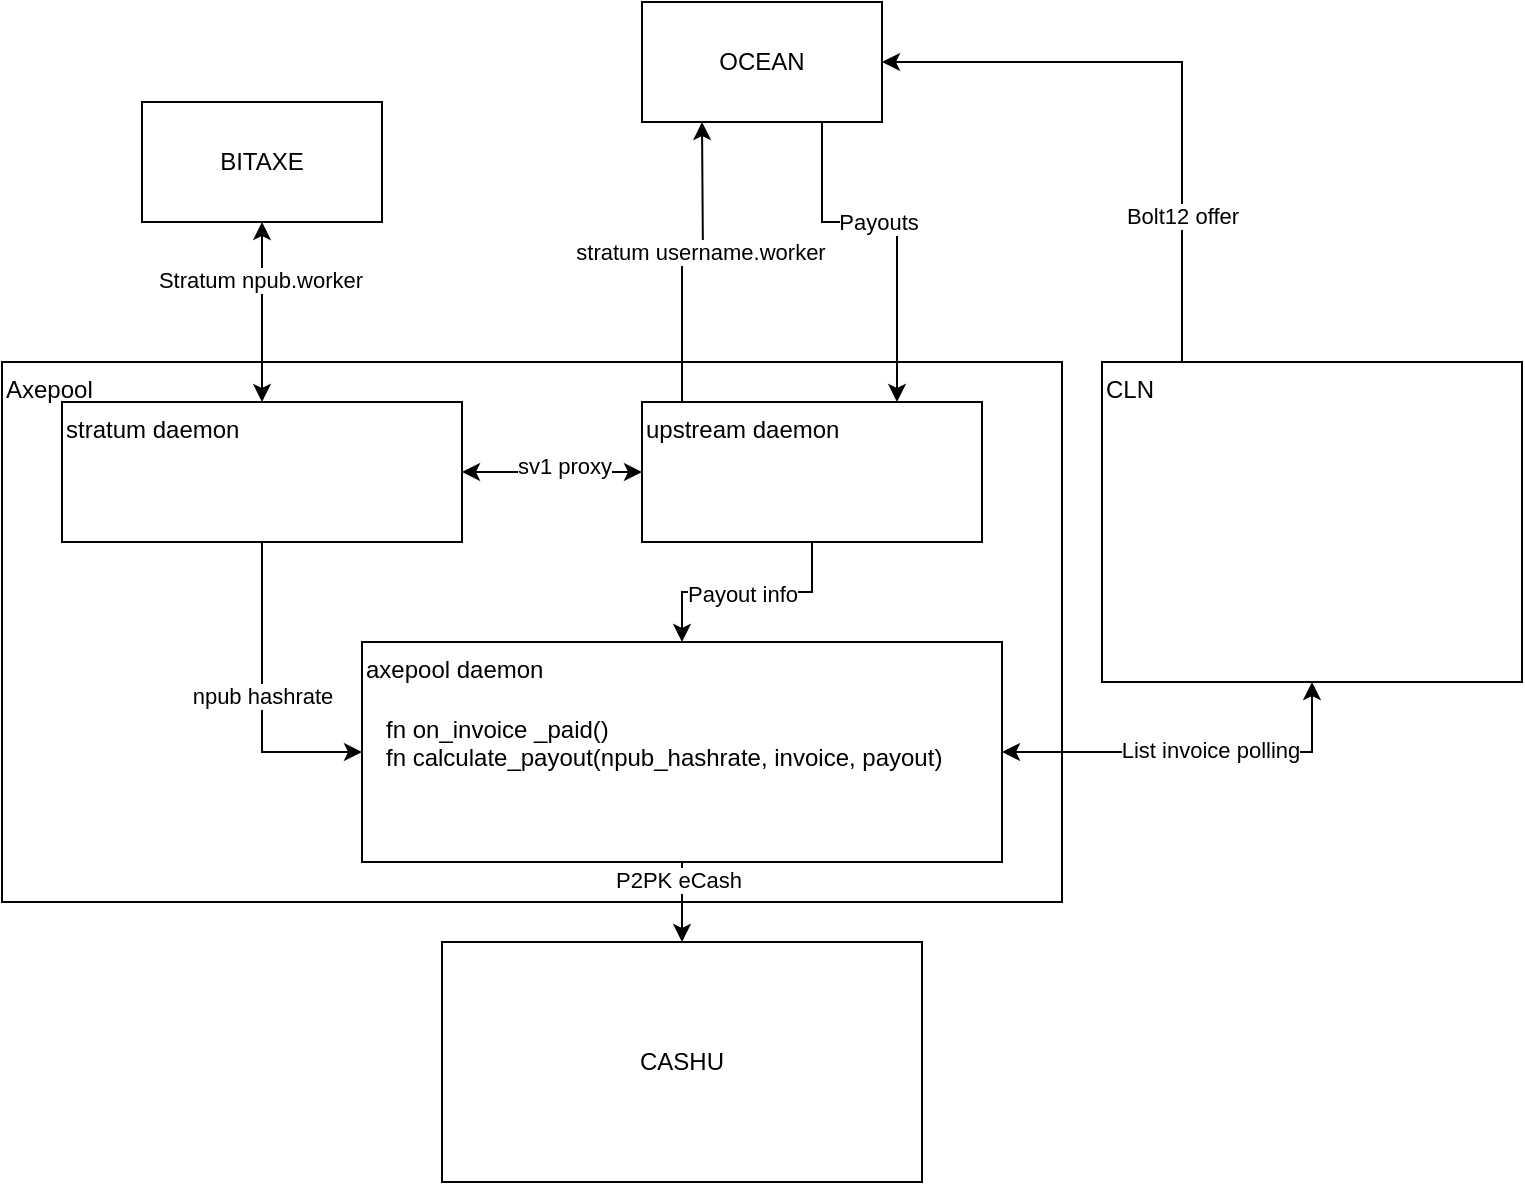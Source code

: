 <mxfile version="26.1.3">
  <diagram name="Page-1" id="P9VGByaE1s1Ts3q40vK-">
    <mxGraphModel dx="1242" dy="1926" grid="1" gridSize="10" guides="1" tooltips="1" connect="1" arrows="1" fold="1" page="1" pageScale="1" pageWidth="850" pageHeight="1100" math="0" shadow="0">
      <root>
        <mxCell id="0" />
        <mxCell id="1" parent="0" />
        <mxCell id="cMjAnOgMmpiW763B0mKw-20" value="Axepool" style="rounded=0;whiteSpace=wrap;html=1;align=left;verticalAlign=top;" vertex="1" parent="1">
          <mxGeometry x="10" y="160" width="530" height="270" as="geometry" />
        </mxCell>
        <mxCell id="cMjAnOgMmpiW763B0mKw-13" style="edgeStyle=orthogonalEdgeStyle;rounded=0;orthogonalLoop=1;jettySize=auto;html=1;exitX=1;exitY=0.5;exitDx=0;exitDy=0;entryX=0;entryY=0.5;entryDx=0;entryDy=0;startArrow=classic;startFill=1;endArrow=classic;endFill=1;" edge="1" parent="1" source="cMjAnOgMmpiW763B0mKw-1" target="cMjAnOgMmpiW763B0mKw-2">
          <mxGeometry relative="1" as="geometry" />
        </mxCell>
        <mxCell id="cMjAnOgMmpiW763B0mKw-14" value="sv1 proxy" style="edgeLabel;html=1;align=center;verticalAlign=middle;resizable=0;points=[];" vertex="1" connectable="0" parent="cMjAnOgMmpiW763B0mKw-13">
          <mxGeometry x="0.12" y="3" relative="1" as="geometry">
            <mxPoint as="offset" />
          </mxGeometry>
        </mxCell>
        <mxCell id="cMjAnOgMmpiW763B0mKw-16" style="edgeStyle=orthogonalEdgeStyle;rounded=0;orthogonalLoop=1;jettySize=auto;html=1;exitX=0.5;exitY=0;exitDx=0;exitDy=0;entryX=0.5;entryY=1;entryDx=0;entryDy=0;startArrow=classic;startFill=1;" edge="1" parent="1" source="cMjAnOgMmpiW763B0mKw-1" target="cMjAnOgMmpiW763B0mKw-15">
          <mxGeometry relative="1" as="geometry" />
        </mxCell>
        <mxCell id="cMjAnOgMmpiW763B0mKw-17" value="Stratum npub.worker" style="edgeLabel;html=1;align=center;verticalAlign=middle;resizable=0;points=[];" vertex="1" connectable="0" parent="cMjAnOgMmpiW763B0mKw-16">
          <mxGeometry x="0.357" y="1" relative="1" as="geometry">
            <mxPoint as="offset" />
          </mxGeometry>
        </mxCell>
        <mxCell id="cMjAnOgMmpiW763B0mKw-21" style="edgeStyle=orthogonalEdgeStyle;rounded=0;orthogonalLoop=1;jettySize=auto;html=1;exitX=0.5;exitY=1;exitDx=0;exitDy=0;entryX=0;entryY=0.5;entryDx=0;entryDy=0;" edge="1" parent="1" source="cMjAnOgMmpiW763B0mKw-1" target="cMjAnOgMmpiW763B0mKw-5">
          <mxGeometry relative="1" as="geometry" />
        </mxCell>
        <mxCell id="cMjAnOgMmpiW763B0mKw-22" value="npub hashrate" style="edgeLabel;html=1;align=center;verticalAlign=middle;resizable=0;points=[];" vertex="1" connectable="0" parent="cMjAnOgMmpiW763B0mKw-21">
          <mxGeometry x="-0.011" relative="1" as="geometry">
            <mxPoint as="offset" />
          </mxGeometry>
        </mxCell>
        <mxCell id="cMjAnOgMmpiW763B0mKw-1" value="stratum daemon" style="rounded=0;whiteSpace=wrap;html=1;align=left;verticalAlign=top;" vertex="1" parent="1">
          <mxGeometry x="40" y="180" width="200" height="70" as="geometry" />
        </mxCell>
        <mxCell id="cMjAnOgMmpiW763B0mKw-11" style="edgeStyle=orthogonalEdgeStyle;rounded=0;orthogonalLoop=1;jettySize=auto;html=1;exitX=0.5;exitY=0;exitDx=0;exitDy=0;entryX=0.5;entryY=1;entryDx=0;entryDy=0;" edge="1" parent="1">
          <mxGeometry relative="1" as="geometry">
            <mxPoint x="370" y="180" as="sourcePoint" />
            <mxPoint x="360" y="40" as="targetPoint" />
          </mxGeometry>
        </mxCell>
        <mxCell id="cMjAnOgMmpiW763B0mKw-12" value="stratum username.worker" style="edgeLabel;html=1;align=center;verticalAlign=middle;resizable=0;points=[];" vertex="1" connectable="0" parent="cMjAnOgMmpiW763B0mKw-11">
          <mxGeometry x="0.246" y="2" relative="1" as="geometry">
            <mxPoint as="offset" />
          </mxGeometry>
        </mxCell>
        <mxCell id="cMjAnOgMmpiW763B0mKw-28" style="edgeStyle=orthogonalEdgeStyle;rounded=0;orthogonalLoop=1;jettySize=auto;html=1;exitX=0.75;exitY=0;exitDx=0;exitDy=0;entryX=0.75;entryY=1;entryDx=0;entryDy=0;startArrow=classic;startFill=1;endArrow=none;" edge="1" parent="1" source="cMjAnOgMmpiW763B0mKw-2" target="cMjAnOgMmpiW763B0mKw-8">
          <mxGeometry relative="1" as="geometry">
            <Array as="points">
              <mxPoint x="458" y="90" />
              <mxPoint x="420" y="90" />
            </Array>
          </mxGeometry>
        </mxCell>
        <mxCell id="cMjAnOgMmpiW763B0mKw-29" value="Payouts" style="edgeLabel;html=1;align=center;verticalAlign=middle;resizable=0;points=[];" vertex="1" connectable="0" parent="cMjAnOgMmpiW763B0mKw-28">
          <mxGeometry x="0.119" relative="1" as="geometry">
            <mxPoint as="offset" />
          </mxGeometry>
        </mxCell>
        <mxCell id="cMjAnOgMmpiW763B0mKw-30" style="edgeStyle=orthogonalEdgeStyle;rounded=0;orthogonalLoop=1;jettySize=auto;html=1;exitX=0.5;exitY=1;exitDx=0;exitDy=0;entryX=0.5;entryY=0;entryDx=0;entryDy=0;" edge="1" parent="1" source="cMjAnOgMmpiW763B0mKw-2" target="cMjAnOgMmpiW763B0mKw-5">
          <mxGeometry relative="1" as="geometry" />
        </mxCell>
        <mxCell id="cMjAnOgMmpiW763B0mKw-31" value="Payout info" style="edgeLabel;html=1;align=center;verticalAlign=middle;resizable=0;points=[];" vertex="1" connectable="0" parent="cMjAnOgMmpiW763B0mKw-30">
          <mxGeometry x="0.04" y="1" relative="1" as="geometry">
            <mxPoint as="offset" />
          </mxGeometry>
        </mxCell>
        <mxCell id="cMjAnOgMmpiW763B0mKw-2" value="upstream daemon" style="rounded=0;whiteSpace=wrap;html=1;verticalAlign=top;align=left;" vertex="1" parent="1">
          <mxGeometry x="330" y="180" width="170" height="70" as="geometry" />
        </mxCell>
        <mxCell id="cMjAnOgMmpiW763B0mKw-18" style="edgeStyle=orthogonalEdgeStyle;rounded=0;orthogonalLoop=1;jettySize=auto;html=1;exitX=1;exitY=0.5;exitDx=0;exitDy=0;entryX=0.5;entryY=1;entryDx=0;entryDy=0;startArrow=classic;startFill=1;" edge="1" parent="1" source="cMjAnOgMmpiW763B0mKw-5" target="cMjAnOgMmpiW763B0mKw-3">
          <mxGeometry relative="1" as="geometry" />
        </mxCell>
        <mxCell id="cMjAnOgMmpiW763B0mKw-19" value="List invoice polling" style="edgeLabel;html=1;align=center;verticalAlign=middle;resizable=0;points=[];" vertex="1" connectable="0" parent="cMjAnOgMmpiW763B0mKw-18">
          <mxGeometry x="0.089" y="1" relative="1" as="geometry">
            <mxPoint as="offset" />
          </mxGeometry>
        </mxCell>
        <mxCell id="cMjAnOgMmpiW763B0mKw-24" style="edgeStyle=orthogonalEdgeStyle;rounded=0;orthogonalLoop=1;jettySize=auto;html=1;exitX=0.5;exitY=1;exitDx=0;exitDy=0;entryX=0.5;entryY=0;entryDx=0;entryDy=0;" edge="1" parent="1" source="cMjAnOgMmpiW763B0mKw-5" target="cMjAnOgMmpiW763B0mKw-23">
          <mxGeometry relative="1" as="geometry" />
        </mxCell>
        <mxCell id="cMjAnOgMmpiW763B0mKw-25" value="P2PK eCash" style="edgeLabel;html=1;align=center;verticalAlign=middle;resizable=0;points=[];" vertex="1" connectable="0" parent="cMjAnOgMmpiW763B0mKw-24">
          <mxGeometry x="-0.582" y="-2" relative="1" as="geometry">
            <mxPoint as="offset" />
          </mxGeometry>
        </mxCell>
        <mxCell id="cMjAnOgMmpiW763B0mKw-7" value="" style="group" vertex="1" connectable="0" parent="1">
          <mxGeometry x="560" y="160" width="210" height="160" as="geometry" />
        </mxCell>
        <mxCell id="cMjAnOgMmpiW763B0mKw-3" value="CLN &amp;nbsp;" style="rounded=0;whiteSpace=wrap;html=1;align=left;verticalAlign=top;" vertex="1" parent="cMjAnOgMmpiW763B0mKw-7">
          <mxGeometry width="210" height="160" as="geometry" />
        </mxCell>
        <mxCell id="cMjAnOgMmpiW763B0mKw-8" value="OCEAN" style="rounded=0;whiteSpace=wrap;html=1;" vertex="1" parent="1">
          <mxGeometry x="330" y="-20" width="120" height="60" as="geometry" />
        </mxCell>
        <mxCell id="cMjAnOgMmpiW763B0mKw-9" style="edgeStyle=orthogonalEdgeStyle;rounded=0;orthogonalLoop=1;jettySize=auto;html=1;exitX=0.5;exitY=0;exitDx=0;exitDy=0;entryX=1;entryY=0.5;entryDx=0;entryDy=0;" edge="1" parent="1" source="cMjAnOgMmpiW763B0mKw-3" target="cMjAnOgMmpiW763B0mKw-8">
          <mxGeometry relative="1" as="geometry">
            <Array as="points">
              <mxPoint x="600" y="160" />
              <mxPoint x="600" y="10" />
            </Array>
          </mxGeometry>
        </mxCell>
        <mxCell id="cMjAnOgMmpiW763B0mKw-10" value="Bolt12 offer" style="edgeLabel;html=1;align=center;verticalAlign=middle;resizable=0;points=[];" vertex="1" connectable="0" parent="cMjAnOgMmpiW763B0mKw-9">
          <mxGeometry x="-0.242" relative="1" as="geometry">
            <mxPoint as="offset" />
          </mxGeometry>
        </mxCell>
        <mxCell id="cMjAnOgMmpiW763B0mKw-15" value="BITAXE" style="rounded=0;whiteSpace=wrap;html=1;" vertex="1" parent="1">
          <mxGeometry x="80" y="30" width="120" height="60" as="geometry" />
        </mxCell>
        <mxCell id="cMjAnOgMmpiW763B0mKw-23" value="CASHU" style="rounded=0;whiteSpace=wrap;html=1;" vertex="1" parent="1">
          <mxGeometry x="230" y="450" width="240" height="120" as="geometry" />
        </mxCell>
        <mxCell id="cMjAnOgMmpiW763B0mKw-32" value="" style="group" vertex="1" connectable="0" parent="1">
          <mxGeometry x="190" y="300" width="320" height="110" as="geometry" />
        </mxCell>
        <mxCell id="cMjAnOgMmpiW763B0mKw-5" value="axepool daemon" style="rounded=0;whiteSpace=wrap;html=1;align=left;verticalAlign=top;" vertex="1" parent="cMjAnOgMmpiW763B0mKw-32">
          <mxGeometry width="320" height="110" as="geometry" />
        </mxCell>
        <mxCell id="cMjAnOgMmpiW763B0mKw-26" value="fn on_invoice _paid()&amp;nbsp;&lt;div&gt;fn calculate_payout(npub_hashrate, invoice, payout)&lt;/div&gt;&lt;div&gt;&lt;br&gt;&lt;/div&gt;" style="text;html=1;align=left;verticalAlign=top;whiteSpace=wrap;rounded=0;" vertex="1" parent="cMjAnOgMmpiW763B0mKw-32">
          <mxGeometry x="10" y="30" width="290" height="70" as="geometry" />
        </mxCell>
      </root>
    </mxGraphModel>
  </diagram>
</mxfile>
